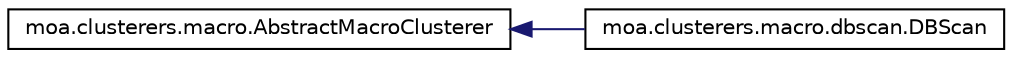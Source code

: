 digraph G
{
  edge [fontname="Helvetica",fontsize="10",labelfontname="Helvetica",labelfontsize="10"];
  node [fontname="Helvetica",fontsize="10",shape=record];
  rankdir=LR;
  Node1 [label="moa.clusterers.macro.AbstractMacroClusterer",height=0.2,width=0.4,color="black", fillcolor="white", style="filled",URL="$classmoa_1_1clusterers_1_1macro_1_1AbstractMacroClusterer.html"];
  Node1 -> Node2 [dir=back,color="midnightblue",fontsize="10",style="solid",fontname="Helvetica"];
  Node2 [label="moa.clusterers.macro.dbscan.DBScan",height=0.2,width=0.4,color="black", fillcolor="white", style="filled",URL="$classmoa_1_1clusterers_1_1macro_1_1dbscan_1_1DBScan.html"];
}
